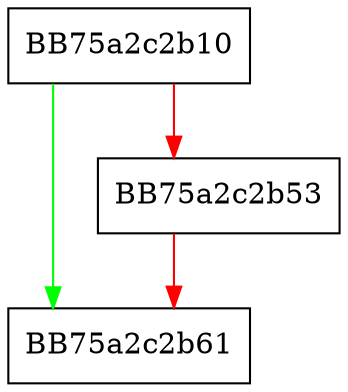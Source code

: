 digraph EnumerateClose {
  node [shape="box"];
  graph [splines=ortho];
  BB75a2c2b10 -> BB75a2c2b61 [color="green"];
  BB75a2c2b10 -> BB75a2c2b53 [color="red"];
  BB75a2c2b53 -> BB75a2c2b61 [color="red"];
}